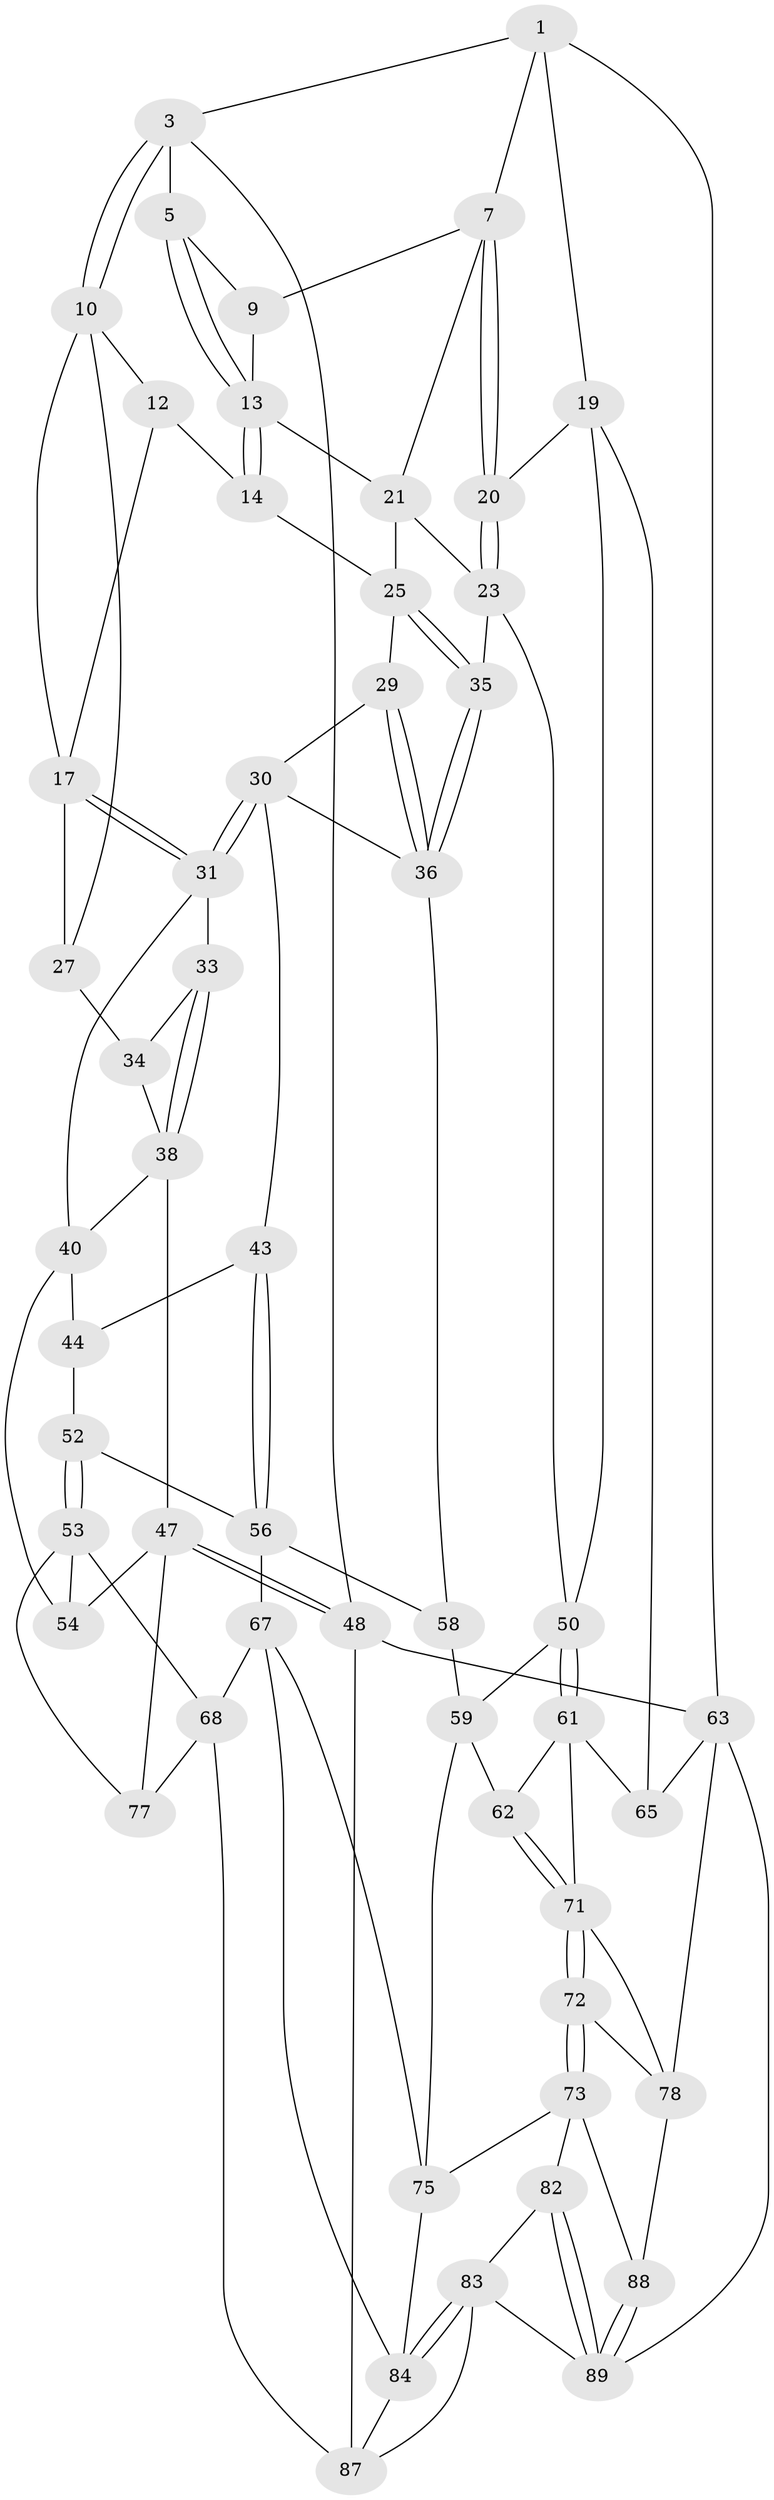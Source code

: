 // original degree distribution, {3: 0.03260869565217391, 5: 0.4891304347826087, 6: 0.2391304347826087, 4: 0.2391304347826087}
// Generated by graph-tools (version 1.1) at 2025/42/03/06/25 10:42:29]
// undirected, 54 vertices, 119 edges
graph export_dot {
graph [start="1"]
  node [color=gray90,style=filled];
  1 [pos="+0.853516626129582+0",super="+2"];
  3 [pos="+0+0",super="+4"];
  5 [pos="+0.42227489135380014+0",super="+6"];
  7 [pos="+0.7751761791334479+0.04875322342252311",super="+8"];
  9 [pos="+0.6916618803251675+0.050134546963527545"];
  10 [pos="+0+0",super="+11"];
  12 [pos="+0.16628038842613813+0.03897436273700983",super="+15"];
  13 [pos="+0.4261717613436576+0",super="+16"];
  14 [pos="+0.4203766530023194+0"];
  17 [pos="+0.20260299171826848+0.15171743912461394",super="+18"];
  19 [pos="+1+0",super="+49"];
  20 [pos="+0.8748231104799356+0.12682215295468904"];
  21 [pos="+0.7100204219152653+0.19942071531566335",super="+22"];
  23 [pos="+0.791916199946397+0.26306108535879913",super="+24"];
  25 [pos="+0.5489674633191339+0.17388805030467355",super="+26"];
  27 [pos="+0+0",super="+28"];
  29 [pos="+0.4102889526739835+0.14207232163814312"];
  30 [pos="+0.3399648052238174+0.22607197870873932",super="+42"];
  31 [pos="+0.22236583789958142+0.20353622922208064",super="+32"];
  33 [pos="+0.07596276041928128+0.2157123393957411"];
  34 [pos="+0.06813645486572344+0.20752618601284112",super="+37"];
  35 [pos="+0.6571788932307346+0.2754117180011861"];
  36 [pos="+0.5777903663066266+0.37286830648822",super="+46"];
  38 [pos="+0.01381874827840001+0.36046976957671195",super="+39"];
  40 [pos="+0.1505685826685512+0.3141275058386709",super="+41"];
  43 [pos="+0.3335011232526568+0.30155618401683315"];
  44 [pos="+0.32523518533695817+0.30818800027528226",super="+45"];
  47 [pos="+0+0.7255577223504227",super="+66"];
  48 [pos="+0+1"];
  50 [pos="+0.8375385474152838+0.2841274062086004",super="+51"];
  52 [pos="+0.18026688983895722+0.39595905824951433",super="+55"];
  53 [pos="+0.15993447122009713+0.47100123386179615",super="+69"];
  54 [pos="+0.07696895811176996+0.44043769241641945"];
  56 [pos="+0.41232143032158175+0.5120539206068688",super="+57"];
  58 [pos="+0.5609470255754914+0.46239154538258864"];
  59 [pos="+0.7776484937472936+0.4711965259251427",super="+60"];
  61 [pos="+0.9431979961285416+0.4211125922596511",super="+70"];
  62 [pos="+0.8412859489836625+0.488223101020875"];
  63 [pos="+1+1",super="+64"];
  65 [pos="+1+0.448302593255022"];
  67 [pos="+0.3213903138953827+0.5950379463646357",super="+81"];
  68 [pos="+0.2813798235064526+0.5868202988284642",super="+85"];
  71 [pos="+0.8546754187970674+0.5216914266801621",super="+76"];
  72 [pos="+0.7551537107696576+0.6817443417545136"];
  73 [pos="+0.7451567062496568+0.6900450403410119",super="+74"];
  75 [pos="+0.6549718928184808+0.5827442195377851",super="+80"];
  77 [pos="+0+0.6954687753535134"];
  78 [pos="+0.9021690343354748+0.5959597545947147",super="+79"];
  82 [pos="+0.6774853658543539+0.7931957643038542"];
  83 [pos="+0.5562423503531849+0.8763378153663511",super="+91"];
  84 [pos="+0.49404676149814825+0.812179005022919",super="+86"];
  87 [pos="+0.23247412499418216+0.8707312212793118",super="+92"];
  88 [pos="+0.9012866547643973+0.7448411305836437"];
  89 [pos="+0.8627624807189017+0.9410681130269958",super="+90"];
  1 -- 7;
  1 -- 3;
  1 -- 19;
  1 -- 63;
  3 -- 10;
  3 -- 10;
  3 -- 48;
  3 -- 5;
  5 -- 13;
  5 -- 13;
  5 -- 9;
  7 -- 20;
  7 -- 20;
  7 -- 9;
  7 -- 21;
  9 -- 13;
  10 -- 27;
  10 -- 12;
  10 -- 17;
  12 -- 17;
  12 -- 14;
  13 -- 14;
  13 -- 14;
  13 -- 21;
  14 -- 25;
  17 -- 31;
  17 -- 31;
  17 -- 27;
  19 -- 20;
  19 -- 65;
  19 -- 50;
  20 -- 23;
  20 -- 23;
  21 -- 25;
  21 -- 23;
  23 -- 50;
  23 -- 35;
  25 -- 35;
  25 -- 35;
  25 -- 29;
  27 -- 34 [weight=2];
  29 -- 30;
  29 -- 36;
  29 -- 36;
  30 -- 31;
  30 -- 31;
  30 -- 43;
  30 -- 36;
  31 -- 40;
  31 -- 33;
  33 -- 34;
  33 -- 38;
  33 -- 38;
  34 -- 38;
  35 -- 36;
  35 -- 36;
  36 -- 58;
  38 -- 40;
  38 -- 47;
  40 -- 54;
  40 -- 44;
  43 -- 44;
  43 -- 56;
  43 -- 56;
  44 -- 52 [weight=2];
  47 -- 48;
  47 -- 48;
  47 -- 77;
  47 -- 54;
  48 -- 63;
  48 -- 87;
  50 -- 61;
  50 -- 61;
  50 -- 59;
  52 -- 53;
  52 -- 53;
  52 -- 56;
  53 -- 54;
  53 -- 77;
  53 -- 68;
  56 -- 58;
  56 -- 67;
  58 -- 59;
  59 -- 62;
  59 -- 75;
  61 -- 62;
  61 -- 65;
  61 -- 71;
  62 -- 71;
  62 -- 71;
  63 -- 89;
  63 -- 65;
  63 -- 78;
  67 -- 68;
  67 -- 75;
  67 -- 84;
  68 -- 77;
  68 -- 87;
  71 -- 72;
  71 -- 72;
  71 -- 78;
  72 -- 73;
  72 -- 73;
  72 -- 78;
  73 -- 88;
  73 -- 82;
  73 -- 75;
  75 -- 84;
  78 -- 88;
  82 -- 83;
  82 -- 89;
  82 -- 89;
  83 -- 84;
  83 -- 84;
  83 -- 89;
  83 -- 87;
  84 -- 87;
  88 -- 89;
  88 -- 89;
}

